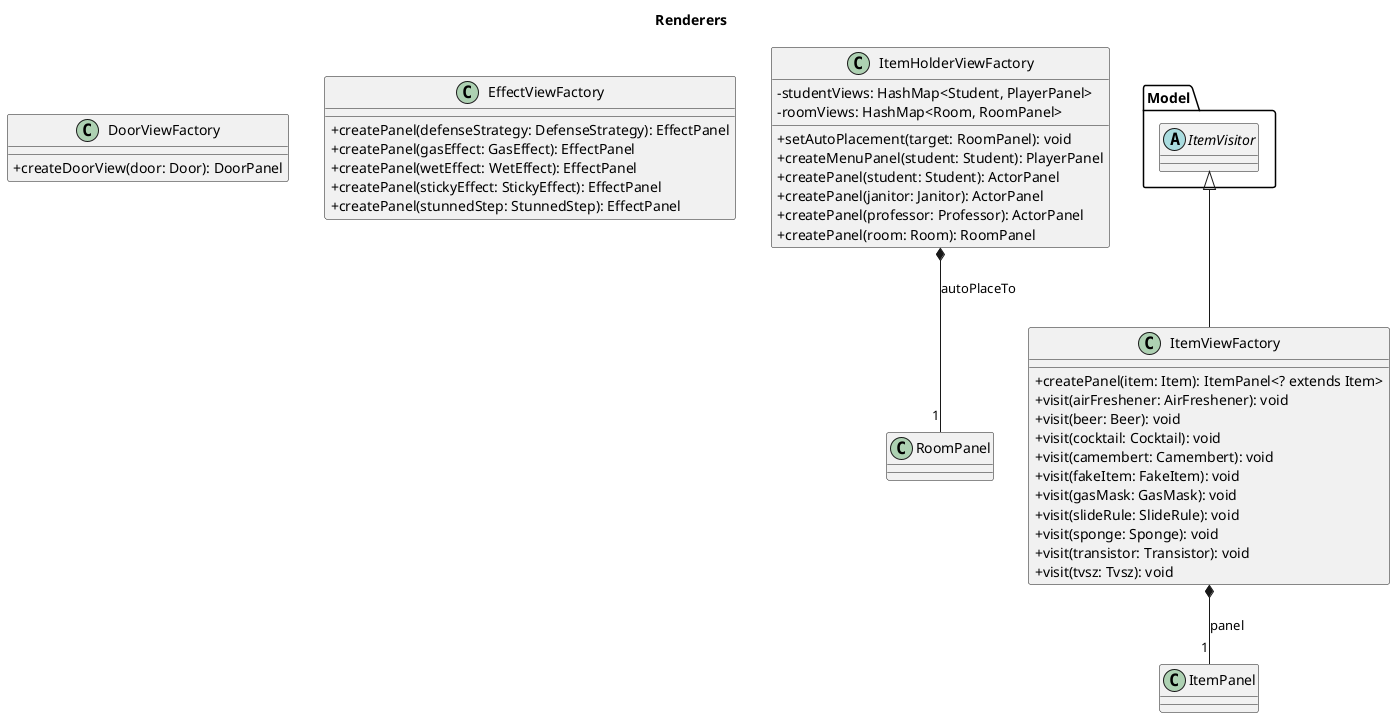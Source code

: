 @startuml Renderers
title Renderers

skinparam classAttributeIconSize 0

package Model{
    abstract class ItemVisitor{}
}

        class DoorViewFactory{
            + createDoorView(door: Door): DoorPanel
        }

        class EffectViewFactory {
            +createPanel(defenseStrategy: DefenseStrategy): EffectPanel
            +createPanel(gasEffect: GasEffect): EffectPanel
            +createPanel(wetEffect: WetEffect): EffectPanel
            +createPanel(stickyEffect: StickyEffect): EffectPanel
            +createPanel(stunnedStep: StunnedStep): EffectPanel
        }

        ItemHolderViewFactory *--"1" RoomPanel: autoPlaceTo
        class ItemHolderViewFactory {
            -studentViews: HashMap<Student, PlayerPanel>
            -roomViews: HashMap<Room, RoomPanel>
            +setAutoPlacement(target: RoomPanel): void
            +createMenuPanel(student: Student): PlayerPanel
            +createPanel(student: Student): ActorPanel
            +createPanel(janitor: Janitor): ActorPanel
            +createPanel(professor: Professor): ActorPanel
            +createPanel(room: Room): RoomPanel
        }

        ItemVisitor <|-- ItemViewFactory
        ItemViewFactory *--"1" ItemPanel: panel
        class ItemViewFactory {
            +createPanel(item: Item): ItemPanel<? extends Item>
            +visit(airFreshener: AirFreshener): void
            +visit(beer: Beer): void
            +visit(cocktail: Cocktail): void
            +visit(camembert: Camembert): void
            +visit(fakeItem: FakeItem): void
            +visit(gasMask: GasMask): void
            +visit(slideRule: SlideRule): void
            +visit(sponge: Sponge): void
            +visit(transistor: Transistor): void
            +visit(tvsz: Tvsz): void
        }

@enduml